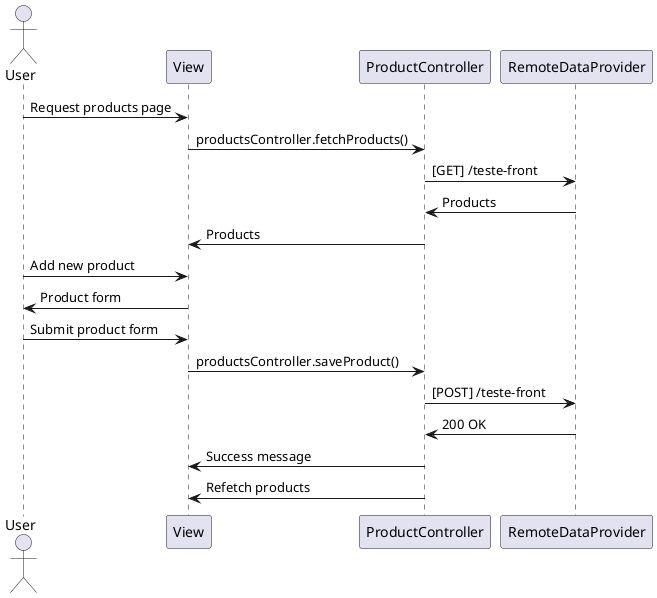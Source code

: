 @startuml sequence
actor User

User -> View: Request products page
View -> ProductController: productsController.fetchProducts()
ProductController -> RemoteDataProvider: [GET] /teste-front
RemoteDataProvider -> ProductController: Products 
ProductController -> View: Products

User -> View: Add new product
View -> User: Product form
User -> View: Submit product form
View -> ProductController: productsController.saveProduct()
ProductController -> RemoteDataProvider: [POST] /teste-front
RemoteDataProvider -> ProductController: 200 OK
ProductController -> View: Success message
ProductController -> View: Refetch products
@enduml
